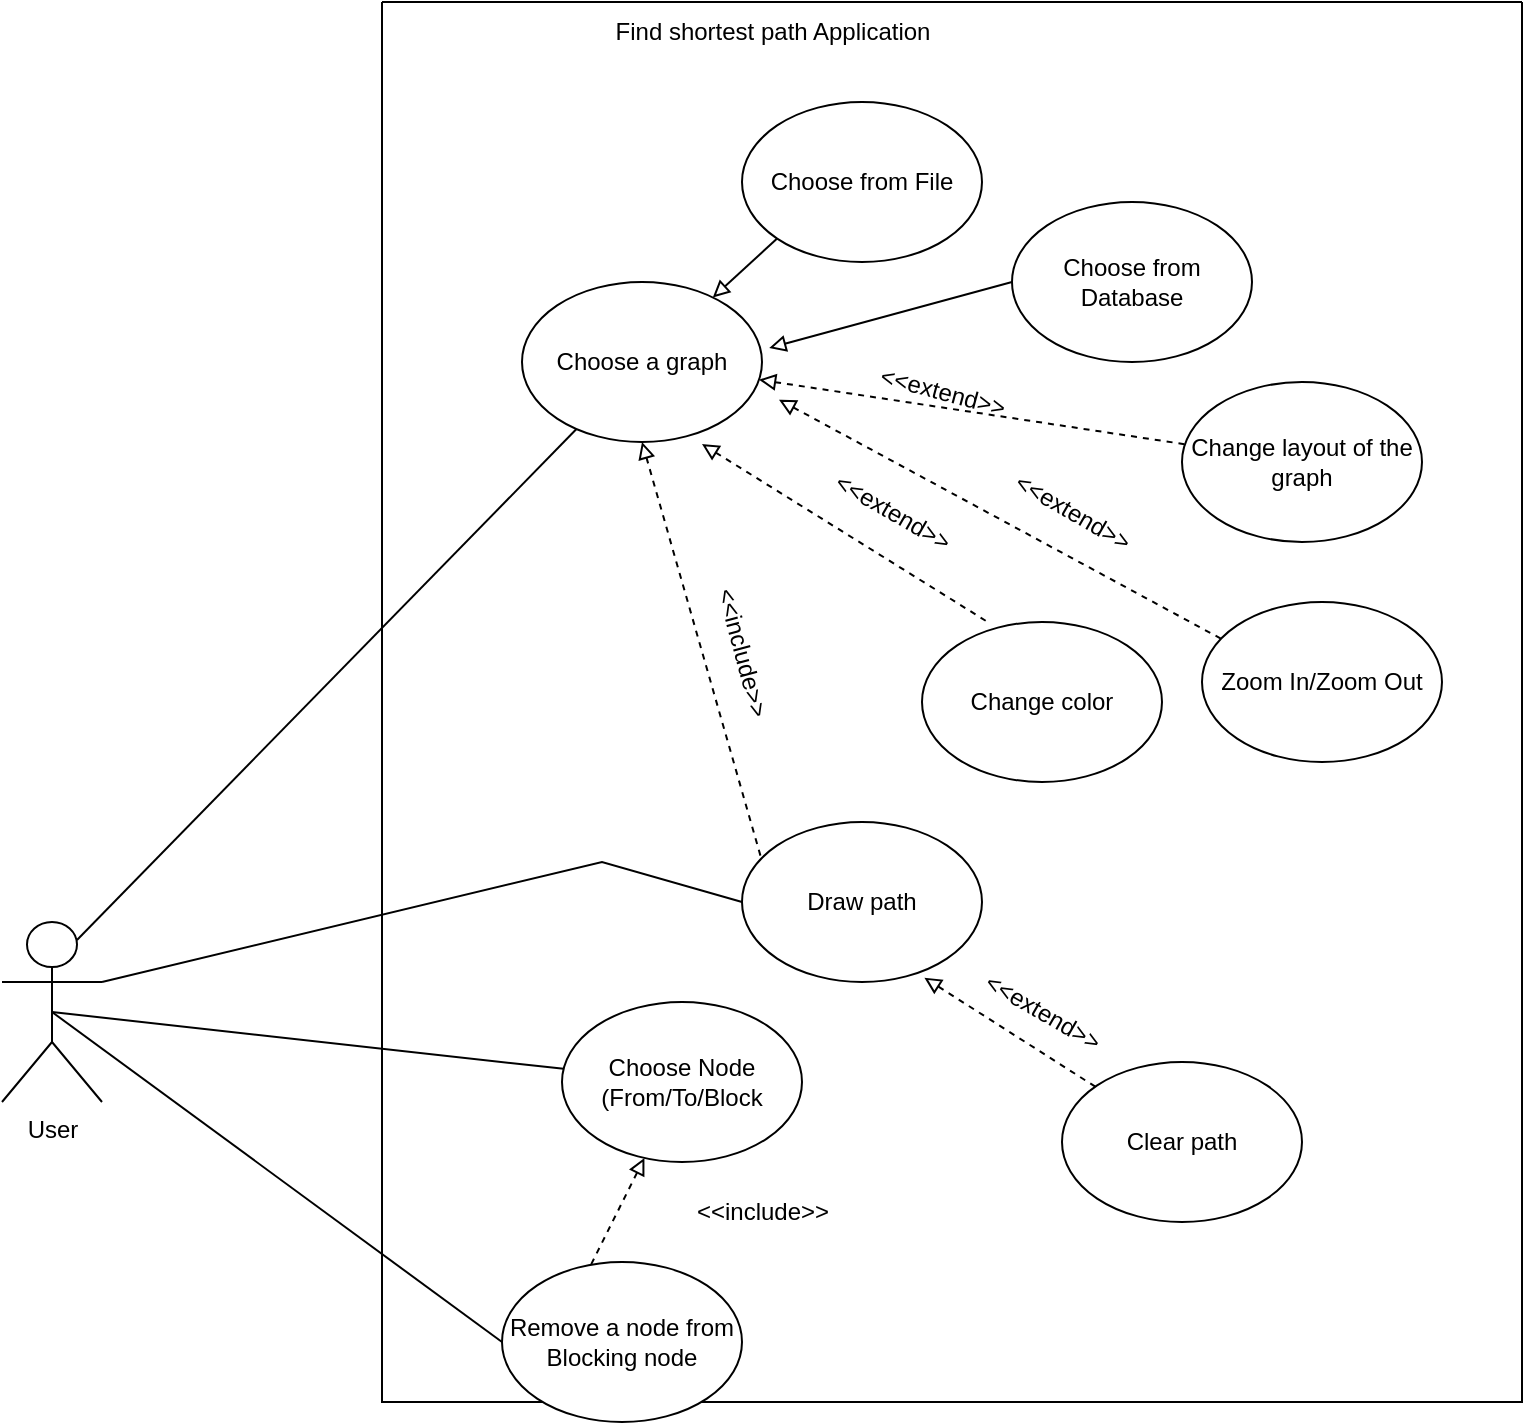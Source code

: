 <mxfile version="20.6.2" type="device"><diagram id="txihpXoDjOBM-xsRZEo2" name="Page-1"><mxGraphModel dx="992" dy="547" grid="1" gridSize="10" guides="1" tooltips="1" connect="1" arrows="1" fold="1" page="1" pageScale="1" pageWidth="850" pageHeight="1100" math="0" shadow="0"><root><mxCell id="0"/><mxCell id="1" parent="0"/><mxCell id="bsZ6QvDSYDlULgxDia9r-1" value="" style="swimlane;startSize=0;" parent="1" vertex="1"><mxGeometry x="200" y="80" width="570" height="700" as="geometry"/></mxCell><mxCell id="bsZ6QvDSYDlULgxDia9r-2" value="Find shortest path Application" style="text;html=1;align=center;verticalAlign=middle;resizable=0;points=[];autosize=1;strokeColor=none;fillColor=none;" parent="bsZ6QvDSYDlULgxDia9r-1" vertex="1"><mxGeometry x="105" width="180" height="30" as="geometry"/></mxCell><mxCell id="bsZ6QvDSYDlULgxDia9r-18" style="edgeStyle=none;rounded=0;orthogonalLoop=1;jettySize=auto;html=1;endArrow=none;endFill=0;dashed=1;startArrow=block;startFill=0;" parent="bsZ6QvDSYDlULgxDia9r-1" source="bsZ6QvDSYDlULgxDia9r-4" target="bsZ6QvDSYDlULgxDia9r-17" edge="1"><mxGeometry relative="1" as="geometry"/></mxCell><mxCell id="bsZ6QvDSYDlULgxDia9r-21" style="edgeStyle=none;rounded=0;orthogonalLoop=1;jettySize=auto;html=1;exitX=0.5;exitY=1;exitDx=0;exitDy=0;entryX=0.08;entryY=0.227;entryDx=0;entryDy=0;entryPerimeter=0;startArrow=block;startFill=0;endArrow=none;endFill=0;dashed=1;" parent="bsZ6QvDSYDlULgxDia9r-1" source="bsZ6QvDSYDlULgxDia9r-4" target="bsZ6QvDSYDlULgxDia9r-20" edge="1"><mxGeometry relative="1" as="geometry"/></mxCell><mxCell id="bsZ6QvDSYDlULgxDia9r-4" value="Choose a graph" style="ellipse;whiteSpace=wrap;html=1;" parent="bsZ6QvDSYDlULgxDia9r-1" vertex="1"><mxGeometry x="70" y="140" width="120" height="80" as="geometry"/></mxCell><mxCell id="bsZ6QvDSYDlULgxDia9r-7" style="rounded=0;orthogonalLoop=1;jettySize=auto;html=1;exitX=0;exitY=1;exitDx=0;exitDy=0;endArrow=block;endFill=0;" parent="bsZ6QvDSYDlULgxDia9r-1" source="bsZ6QvDSYDlULgxDia9r-5" target="bsZ6QvDSYDlULgxDia9r-4" edge="1"><mxGeometry relative="1" as="geometry"/></mxCell><mxCell id="bsZ6QvDSYDlULgxDia9r-5" value="Choose from File" style="ellipse;whiteSpace=wrap;html=1;" parent="bsZ6QvDSYDlULgxDia9r-1" vertex="1"><mxGeometry x="180" y="50" width="120" height="80" as="geometry"/></mxCell><mxCell id="bsZ6QvDSYDlULgxDia9r-8" style="edgeStyle=none;rounded=0;orthogonalLoop=1;jettySize=auto;html=1;exitX=0;exitY=0.5;exitDx=0;exitDy=0;entryX=1.03;entryY=0.413;entryDx=0;entryDy=0;entryPerimeter=0;endArrow=block;endFill=0;" parent="bsZ6QvDSYDlULgxDia9r-1" source="bsZ6QvDSYDlULgxDia9r-6" target="bsZ6QvDSYDlULgxDia9r-4" edge="1"><mxGeometry relative="1" as="geometry"/></mxCell><mxCell id="bsZ6QvDSYDlULgxDia9r-6" value="Choose from Database" style="ellipse;whiteSpace=wrap;html=1;" parent="bsZ6QvDSYDlULgxDia9r-1" vertex="1"><mxGeometry x="315" y="100" width="120" height="80" as="geometry"/></mxCell><mxCell id="bsZ6QvDSYDlULgxDia9r-9" value="Choose Node&lt;br&gt;(From/To/Block" style="ellipse;whiteSpace=wrap;html=1;" parent="bsZ6QvDSYDlULgxDia9r-1" vertex="1"><mxGeometry x="90" y="500" width="120" height="80" as="geometry"/></mxCell><mxCell id="bsZ6QvDSYDlULgxDia9r-14" style="edgeStyle=none;rounded=0;orthogonalLoop=1;jettySize=auto;html=1;exitX=0.372;exitY=0.013;exitDx=0;exitDy=0;dashed=1;endArrow=block;endFill=0;exitPerimeter=0;" parent="bsZ6QvDSYDlULgxDia9r-1" source="bsZ6QvDSYDlULgxDia9r-12" target="bsZ6QvDSYDlULgxDia9r-9" edge="1"><mxGeometry relative="1" as="geometry"/></mxCell><mxCell id="bsZ6QvDSYDlULgxDia9r-12" value="Remove a node from Blocking node" style="ellipse;whiteSpace=wrap;html=1;" parent="bsZ6QvDSYDlULgxDia9r-1" vertex="1"><mxGeometry x="60" y="630" width="120" height="80" as="geometry"/></mxCell><mxCell id="bsZ6QvDSYDlULgxDia9r-15" value="&amp;lt;&amp;lt;include&amp;gt;&amp;gt;" style="text;html=1;align=center;verticalAlign=middle;resizable=0;points=[];autosize=1;strokeColor=none;fillColor=none;" parent="bsZ6QvDSYDlULgxDia9r-1" vertex="1"><mxGeometry x="145" y="590" width="90" height="30" as="geometry"/></mxCell><mxCell id="bsZ6QvDSYDlULgxDia9r-17" value="Change layout of the graph" style="ellipse;whiteSpace=wrap;html=1;" parent="bsZ6QvDSYDlULgxDia9r-1" vertex="1"><mxGeometry x="400" y="190" width="120" height="80" as="geometry"/></mxCell><mxCell id="bsZ6QvDSYDlULgxDia9r-19" value="&amp;lt;&amp;lt;extend&amp;gt;&amp;gt;" style="text;html=1;align=center;verticalAlign=middle;resizable=0;points=[];autosize=1;strokeColor=none;fillColor=none;rotation=15;" parent="bsZ6QvDSYDlULgxDia9r-1" vertex="1"><mxGeometry x="235" y="180" width="90" height="30" as="geometry"/></mxCell><mxCell id="bsZ6QvDSYDlULgxDia9r-20" value="Draw path" style="ellipse;whiteSpace=wrap;html=1;" parent="bsZ6QvDSYDlULgxDia9r-1" vertex="1"><mxGeometry x="180" y="410" width="120" height="80" as="geometry"/></mxCell><mxCell id="bsZ6QvDSYDlULgxDia9r-27" style="edgeStyle=none;rounded=0;orthogonalLoop=1;jettySize=auto;html=1;startArrow=none;startFill=0;endArrow=block;endFill=0;dashed=1;entryX=0.76;entryY=0.973;entryDx=0;entryDy=0;entryPerimeter=0;" parent="bsZ6QvDSYDlULgxDia9r-1" source="bsZ6QvDSYDlULgxDia9r-25" target="bsZ6QvDSYDlULgxDia9r-20" edge="1"><mxGeometry relative="1" as="geometry"/></mxCell><mxCell id="bsZ6QvDSYDlULgxDia9r-25" value="Clear path" style="ellipse;whiteSpace=wrap;html=1;" parent="bsZ6QvDSYDlULgxDia9r-1" vertex="1"><mxGeometry x="340" y="530" width="120" height="80" as="geometry"/></mxCell><mxCell id="bsZ6QvDSYDlULgxDia9r-28" value="&amp;lt;&amp;lt;extend&amp;gt;&amp;gt;" style="text;html=1;align=center;verticalAlign=middle;resizable=0;points=[];autosize=1;strokeColor=none;fillColor=none;rotation=30;" parent="bsZ6QvDSYDlULgxDia9r-1" vertex="1"><mxGeometry x="285" y="490" width="90" height="30" as="geometry"/></mxCell><mxCell id="bsZ6QvDSYDlULgxDia9r-23" value="&amp;lt;&amp;lt;include&amp;gt;&amp;gt;" style="text;html=1;align=center;verticalAlign=middle;resizable=0;points=[];autosize=1;strokeColor=none;fillColor=none;rotation=75;" parent="bsZ6QvDSYDlULgxDia9r-1" vertex="1"><mxGeometry x="135" y="310" width="90" height="30" as="geometry"/></mxCell><mxCell id="t5L_FWpdgEgUYm4g7PXu-1" value="Change color" style="ellipse;whiteSpace=wrap;html=1;" vertex="1" parent="bsZ6QvDSYDlULgxDia9r-1"><mxGeometry x="270" y="310" width="120" height="80" as="geometry"/></mxCell><mxCell id="t5L_FWpdgEgUYm4g7PXu-2" value="Zoom In/Zoom Out" style="ellipse;whiteSpace=wrap;html=1;" vertex="1" parent="bsZ6QvDSYDlULgxDia9r-1"><mxGeometry x="410" y="300" width="120" height="80" as="geometry"/></mxCell><mxCell id="t5L_FWpdgEgUYm4g7PXu-5" style="edgeStyle=none;rounded=0;orthogonalLoop=1;jettySize=auto;html=1;endArrow=none;endFill=0;dashed=1;startArrow=block;startFill=0;entryX=0.277;entryY=0.003;entryDx=0;entryDy=0;entryPerimeter=0;" edge="1" parent="bsZ6QvDSYDlULgxDia9r-1" target="t5L_FWpdgEgUYm4g7PXu-1"><mxGeometry relative="1" as="geometry"><mxPoint x="160.001" y="220.989" as="sourcePoint"/><mxPoint x="354.689" y="258.848" as="targetPoint"/></mxGeometry></mxCell><mxCell id="t5L_FWpdgEgUYm4g7PXu-6" value="&amp;lt;&amp;lt;extend&amp;gt;&amp;gt;" style="text;html=1;align=center;verticalAlign=middle;resizable=0;points=[];autosize=1;strokeColor=none;fillColor=none;rotation=30;" vertex="1" parent="bsZ6QvDSYDlULgxDia9r-1"><mxGeometry x="210" y="240" width="90" height="30" as="geometry"/></mxCell><mxCell id="t5L_FWpdgEgUYm4g7PXu-9" value="&amp;lt;&amp;lt;extend&amp;gt;&amp;gt;" style="text;html=1;align=center;verticalAlign=middle;resizable=0;points=[];autosize=1;strokeColor=none;fillColor=none;rotation=30;" vertex="1" parent="bsZ6QvDSYDlULgxDia9r-1"><mxGeometry x="300" y="240" width="90" height="30" as="geometry"/></mxCell><mxCell id="bsZ6QvDSYDlULgxDia9r-10" style="edgeStyle=none;rounded=0;orthogonalLoop=1;jettySize=auto;html=1;exitX=0.75;exitY=0.1;exitDx=0;exitDy=0;exitPerimeter=0;endArrow=none;endFill=0;" parent="1" source="bsZ6QvDSYDlULgxDia9r-3" target="bsZ6QvDSYDlULgxDia9r-4" edge="1"><mxGeometry relative="1" as="geometry"/></mxCell><mxCell id="bsZ6QvDSYDlULgxDia9r-11" style="edgeStyle=none;rounded=0;orthogonalLoop=1;jettySize=auto;html=1;exitX=0.5;exitY=0.5;exitDx=0;exitDy=0;exitPerimeter=0;endArrow=none;endFill=0;" parent="1" source="bsZ6QvDSYDlULgxDia9r-3" target="bsZ6QvDSYDlULgxDia9r-9" edge="1"><mxGeometry relative="1" as="geometry"/></mxCell><mxCell id="bsZ6QvDSYDlULgxDia9r-16" style="edgeStyle=none;rounded=0;orthogonalLoop=1;jettySize=auto;html=1;exitX=0.5;exitY=0.5;exitDx=0;exitDy=0;exitPerimeter=0;endArrow=none;endFill=0;entryX=0;entryY=0.5;entryDx=0;entryDy=0;" parent="1" source="bsZ6QvDSYDlULgxDia9r-3" target="bsZ6QvDSYDlULgxDia9r-12" edge="1"><mxGeometry relative="1" as="geometry"/></mxCell><mxCell id="bsZ6QvDSYDlULgxDia9r-24" style="edgeStyle=none;rounded=0;orthogonalLoop=1;jettySize=auto;html=1;exitX=1;exitY=0.333;exitDx=0;exitDy=0;exitPerimeter=0;entryX=0;entryY=0.5;entryDx=0;entryDy=0;startArrow=none;startFill=0;endArrow=none;endFill=0;" parent="1" source="bsZ6QvDSYDlULgxDia9r-3" target="bsZ6QvDSYDlULgxDia9r-20" edge="1"><mxGeometry relative="1" as="geometry"><Array as="points"><mxPoint x="310" y="510"/></Array></mxGeometry></mxCell><mxCell id="bsZ6QvDSYDlULgxDia9r-3" value="User" style="shape=umlActor;verticalLabelPosition=bottom;verticalAlign=top;html=1;outlineConnect=0;" parent="1" vertex="1"><mxGeometry x="10" y="540" width="50" height="90" as="geometry"/></mxCell><mxCell id="t5L_FWpdgEgUYm4g7PXu-8" style="edgeStyle=none;rounded=0;orthogonalLoop=1;jettySize=auto;html=1;endArrow=none;endFill=0;dashed=1;startArrow=block;startFill=0;entryX=0.09;entryY=0.238;entryDx=0;entryDy=0;entryPerimeter=0;" edge="1" parent="1" target="t5L_FWpdgEgUYm4g7PXu-2"><mxGeometry relative="1" as="geometry"><mxPoint x="398.512" y="278.852" as="sourcePoint"/><mxPoint x="611.492" y="311.135" as="targetPoint"/></mxGeometry></mxCell></root></mxGraphModel></diagram></mxfile>